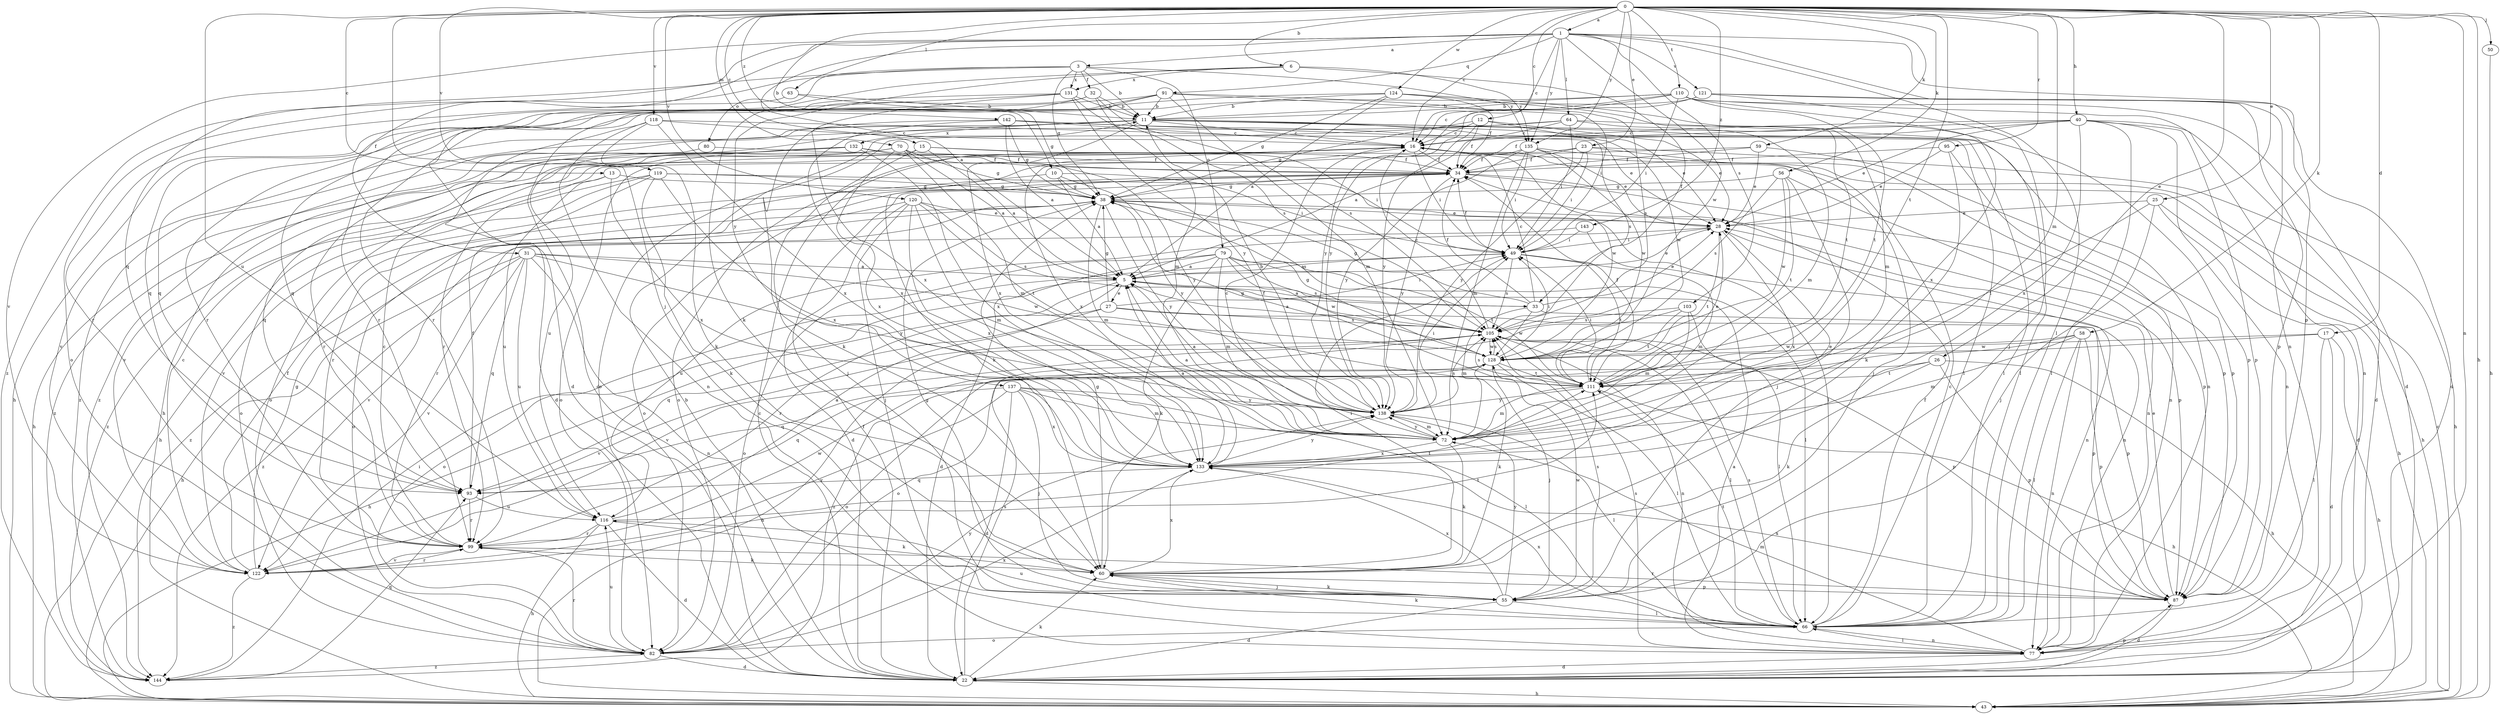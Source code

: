 strict digraph  {
0;
1;
3;
5;
6;
10;
11;
12;
13;
15;
16;
17;
22;
23;
25;
26;
27;
28;
31;
32;
33;
34;
38;
40;
43;
49;
50;
55;
56;
58;
59;
60;
63;
64;
66;
70;
72;
77;
79;
80;
82;
87;
91;
93;
95;
99;
103;
105;
110;
111;
116;
118;
119;
120;
121;
122;
124;
128;
131;
132;
133;
135;
137;
138;
142;
143;
144;
0 -> 1  [label=a];
0 -> 6  [label=b];
0 -> 10  [label=b];
0 -> 12  [label=c];
0 -> 13  [label=c];
0 -> 15  [label=c];
0 -> 16  [label=c];
0 -> 17  [label=d];
0 -> 23  [label=e];
0 -> 25  [label=e];
0 -> 26  [label=e];
0 -> 40  [label=h];
0 -> 43  [label=h];
0 -> 50  [label=j];
0 -> 55  [label=j];
0 -> 56  [label=k];
0 -> 58  [label=k];
0 -> 59  [label=k];
0 -> 63  [label=l];
0 -> 70  [label=m];
0 -> 72  [label=m];
0 -> 77  [label=n];
0 -> 95  [label=r];
0 -> 110  [label=t];
0 -> 111  [label=t];
0 -> 116  [label=u];
0 -> 118  [label=v];
0 -> 119  [label=v];
0 -> 120  [label=v];
0 -> 124  [label=w];
0 -> 135  [label=y];
0 -> 142  [label=z];
0 -> 143  [label=z];
1 -> 3  [label=a];
1 -> 5  [label=a];
1 -> 16  [label=c];
1 -> 31  [label=f];
1 -> 64  [label=l];
1 -> 66  [label=l];
1 -> 77  [label=n];
1 -> 87  [label=p];
1 -> 91  [label=q];
1 -> 93  [label=q];
1 -> 103  [label=s];
1 -> 121  [label=v];
1 -> 122  [label=v];
1 -> 128  [label=w];
1 -> 135  [label=y];
3 -> 11  [label=b];
3 -> 32  [label=f];
3 -> 38  [label=g];
3 -> 79  [label=o];
3 -> 80  [label=o];
3 -> 82  [label=o];
3 -> 131  [label=x];
3 -> 135  [label=y];
3 -> 144  [label=z];
5 -> 27  [label=e];
5 -> 28  [label=e];
5 -> 33  [label=f];
5 -> 82  [label=o];
5 -> 99  [label=r];
6 -> 33  [label=f];
6 -> 60  [label=k];
6 -> 131  [label=x];
6 -> 135  [label=y];
6 -> 137  [label=y];
10 -> 5  [label=a];
10 -> 38  [label=g];
10 -> 49  [label=i];
10 -> 122  [label=v];
10 -> 138  [label=y];
11 -> 16  [label=c];
11 -> 43  [label=h];
11 -> 66  [label=l];
11 -> 77  [label=n];
11 -> 87  [label=p];
11 -> 105  [label=s];
11 -> 122  [label=v];
11 -> 132  [label=x];
11 -> 133  [label=x];
11 -> 144  [label=z];
12 -> 16  [label=c];
12 -> 28  [label=e];
12 -> 34  [label=f];
12 -> 38  [label=g];
12 -> 128  [label=w];
12 -> 138  [label=y];
13 -> 38  [label=g];
13 -> 116  [label=u];
13 -> 133  [label=x];
13 -> 144  [label=z];
15 -> 5  [label=a];
15 -> 34  [label=f];
15 -> 49  [label=i];
15 -> 55  [label=j];
15 -> 82  [label=o];
16 -> 34  [label=f];
16 -> 49  [label=i];
16 -> 60  [label=k];
16 -> 128  [label=w];
16 -> 133  [label=x];
17 -> 22  [label=d];
17 -> 43  [label=h];
17 -> 66  [label=l];
17 -> 82  [label=o];
17 -> 128  [label=w];
22 -> 11  [label=b];
22 -> 16  [label=c];
22 -> 34  [label=f];
22 -> 43  [label=h];
22 -> 60  [label=k];
22 -> 87  [label=p];
22 -> 105  [label=s];
23 -> 34  [label=f];
23 -> 43  [label=h];
23 -> 49  [label=i];
23 -> 82  [label=o];
23 -> 87  [label=p];
23 -> 138  [label=y];
25 -> 22  [label=d];
25 -> 28  [label=e];
25 -> 43  [label=h];
25 -> 55  [label=j];
25 -> 111  [label=t];
26 -> 43  [label=h];
26 -> 60  [label=k];
26 -> 87  [label=p];
26 -> 93  [label=q];
26 -> 111  [label=t];
27 -> 38  [label=g];
27 -> 43  [label=h];
27 -> 49  [label=i];
27 -> 87  [label=p];
27 -> 93  [label=q];
27 -> 105  [label=s];
28 -> 49  [label=i];
28 -> 77  [label=n];
28 -> 111  [label=t];
28 -> 116  [label=u];
28 -> 133  [label=x];
31 -> 5  [label=a];
31 -> 43  [label=h];
31 -> 77  [label=n];
31 -> 93  [label=q];
31 -> 116  [label=u];
31 -> 122  [label=v];
31 -> 128  [label=w];
31 -> 138  [label=y];
31 -> 144  [label=z];
32 -> 11  [label=b];
32 -> 22  [label=d];
32 -> 72  [label=m];
32 -> 99  [label=r];
32 -> 105  [label=s];
33 -> 5  [label=a];
33 -> 16  [label=c];
33 -> 28  [label=e];
33 -> 34  [label=f];
33 -> 38  [label=g];
33 -> 72  [label=m];
33 -> 87  [label=p];
33 -> 128  [label=w];
34 -> 38  [label=g];
34 -> 43  [label=h];
34 -> 82  [label=o];
34 -> 87  [label=p];
34 -> 138  [label=y];
38 -> 28  [label=e];
38 -> 72  [label=m];
38 -> 87  [label=p];
38 -> 99  [label=r];
38 -> 105  [label=s];
38 -> 138  [label=y];
38 -> 144  [label=z];
40 -> 5  [label=a];
40 -> 16  [label=c];
40 -> 22  [label=d];
40 -> 28  [label=e];
40 -> 34  [label=f];
40 -> 66  [label=l];
40 -> 77  [label=n];
40 -> 87  [label=p];
40 -> 133  [label=x];
43 -> 16  [label=c];
49 -> 5  [label=a];
49 -> 34  [label=f];
49 -> 72  [label=m];
49 -> 105  [label=s];
49 -> 111  [label=t];
50 -> 43  [label=h];
55 -> 22  [label=d];
55 -> 38  [label=g];
55 -> 60  [label=k];
55 -> 66  [label=l];
55 -> 105  [label=s];
55 -> 128  [label=w];
55 -> 133  [label=x];
55 -> 138  [label=y];
56 -> 38  [label=g];
56 -> 55  [label=j];
56 -> 77  [label=n];
56 -> 105  [label=s];
56 -> 111  [label=t];
56 -> 128  [label=w];
58 -> 66  [label=l];
58 -> 72  [label=m];
58 -> 77  [label=n];
58 -> 87  [label=p];
58 -> 128  [label=w];
58 -> 144  [label=z];
59 -> 28  [label=e];
59 -> 34  [label=f];
59 -> 87  [label=p];
59 -> 99  [label=r];
60 -> 38  [label=g];
60 -> 49  [label=i];
60 -> 55  [label=j];
60 -> 87  [label=p];
60 -> 133  [label=x];
63 -> 11  [label=b];
63 -> 38  [label=g];
63 -> 99  [label=r];
64 -> 16  [label=c];
64 -> 49  [label=i];
64 -> 66  [label=l];
64 -> 72  [label=m];
64 -> 82  [label=o];
64 -> 144  [label=z];
66 -> 16  [label=c];
66 -> 34  [label=f];
66 -> 60  [label=k];
66 -> 77  [label=n];
66 -> 82  [label=o];
66 -> 105  [label=s];
66 -> 111  [label=t];
66 -> 116  [label=u];
66 -> 133  [label=x];
70 -> 5  [label=a];
70 -> 34  [label=f];
70 -> 38  [label=g];
70 -> 72  [label=m];
70 -> 93  [label=q];
70 -> 122  [label=v];
70 -> 133  [label=x];
70 -> 144  [label=z];
72 -> 5  [label=a];
72 -> 16  [label=c];
72 -> 60  [label=k];
72 -> 133  [label=x];
72 -> 138  [label=y];
77 -> 5  [label=a];
77 -> 22  [label=d];
77 -> 66  [label=l];
77 -> 72  [label=m];
77 -> 105  [label=s];
79 -> 5  [label=a];
79 -> 22  [label=d];
79 -> 60  [label=k];
79 -> 66  [label=l];
79 -> 72  [label=m];
79 -> 82  [label=o];
79 -> 105  [label=s];
79 -> 111  [label=t];
79 -> 128  [label=w];
80 -> 34  [label=f];
80 -> 43  [label=h];
82 -> 22  [label=d];
82 -> 99  [label=r];
82 -> 116  [label=u];
82 -> 133  [label=x];
82 -> 138  [label=y];
82 -> 144  [label=z];
87 -> 22  [label=d];
87 -> 28  [label=e];
87 -> 99  [label=r];
87 -> 133  [label=x];
91 -> 11  [label=b];
91 -> 22  [label=d];
91 -> 49  [label=i];
91 -> 72  [label=m];
91 -> 93  [label=q];
91 -> 99  [label=r];
91 -> 105  [label=s];
93 -> 34  [label=f];
93 -> 99  [label=r];
93 -> 116  [label=u];
95 -> 28  [label=e];
95 -> 34  [label=f];
95 -> 60  [label=k];
95 -> 77  [label=n];
99 -> 16  [label=c];
99 -> 60  [label=k];
99 -> 122  [label=v];
99 -> 128  [label=w];
103 -> 66  [label=l];
103 -> 72  [label=m];
103 -> 105  [label=s];
103 -> 111  [label=t];
103 -> 122  [label=v];
105 -> 5  [label=a];
105 -> 16  [label=c];
105 -> 43  [label=h];
105 -> 66  [label=l];
105 -> 77  [label=n];
105 -> 87  [label=p];
105 -> 122  [label=v];
105 -> 128  [label=w];
110 -> 11  [label=b];
110 -> 16  [label=c];
110 -> 22  [label=d];
110 -> 49  [label=i];
110 -> 77  [label=n];
110 -> 99  [label=r];
110 -> 111  [label=t];
110 -> 133  [label=x];
110 -> 138  [label=y];
111 -> 28  [label=e];
111 -> 34  [label=f];
111 -> 38  [label=g];
111 -> 43  [label=h];
111 -> 49  [label=i];
111 -> 72  [label=m];
111 -> 105  [label=s];
111 -> 138  [label=y];
116 -> 5  [label=a];
116 -> 22  [label=d];
116 -> 43  [label=h];
116 -> 60  [label=k];
116 -> 99  [label=r];
116 -> 111  [label=t];
118 -> 16  [label=c];
118 -> 22  [label=d];
118 -> 28  [label=e];
118 -> 60  [label=k];
118 -> 77  [label=n];
118 -> 133  [label=x];
119 -> 38  [label=g];
119 -> 43  [label=h];
119 -> 60  [label=k];
119 -> 66  [label=l];
119 -> 82  [label=o];
119 -> 99  [label=r];
119 -> 133  [label=x];
120 -> 22  [label=d];
120 -> 28  [label=e];
120 -> 55  [label=j];
120 -> 72  [label=m];
120 -> 82  [label=o];
120 -> 105  [label=s];
120 -> 111  [label=t];
120 -> 133  [label=x];
121 -> 11  [label=b];
121 -> 22  [label=d];
121 -> 55  [label=j];
121 -> 87  [label=p];
121 -> 138  [label=y];
122 -> 16  [label=c];
122 -> 34  [label=f];
122 -> 38  [label=g];
122 -> 99  [label=r];
122 -> 111  [label=t];
122 -> 144  [label=z];
124 -> 5  [label=a];
124 -> 11  [label=b];
124 -> 34  [label=f];
124 -> 38  [label=g];
124 -> 72  [label=m];
124 -> 93  [label=q];
124 -> 111  [label=t];
128 -> 38  [label=g];
128 -> 49  [label=i];
128 -> 55  [label=j];
128 -> 60  [label=k];
128 -> 66  [label=l];
128 -> 82  [label=o];
128 -> 105  [label=s];
128 -> 111  [label=t];
131 -> 11  [label=b];
131 -> 43  [label=h];
131 -> 93  [label=q];
131 -> 105  [label=s];
131 -> 133  [label=x];
131 -> 138  [label=y];
132 -> 34  [label=f];
132 -> 82  [label=o];
132 -> 99  [label=r];
132 -> 116  [label=u];
132 -> 133  [label=x];
132 -> 138  [label=y];
133 -> 5  [label=a];
133 -> 28  [label=e];
133 -> 93  [label=q];
133 -> 138  [label=y];
135 -> 28  [label=e];
135 -> 34  [label=f];
135 -> 49  [label=i];
135 -> 55  [label=j];
135 -> 72  [label=m];
135 -> 128  [label=w];
135 -> 138  [label=y];
137 -> 22  [label=d];
137 -> 55  [label=j];
137 -> 66  [label=l];
137 -> 72  [label=m];
137 -> 93  [label=q];
137 -> 122  [label=v];
137 -> 133  [label=x];
137 -> 138  [label=y];
138 -> 5  [label=a];
138 -> 11  [label=b];
138 -> 49  [label=i];
138 -> 66  [label=l];
138 -> 72  [label=m];
138 -> 105  [label=s];
142 -> 5  [label=a];
142 -> 16  [label=c];
142 -> 28  [label=e];
142 -> 38  [label=g];
142 -> 60  [label=k];
142 -> 66  [label=l];
142 -> 133  [label=x];
143 -> 49  [label=i];
143 -> 77  [label=n];
143 -> 122  [label=v];
144 -> 49  [label=i];
144 -> 93  [label=q];
}
